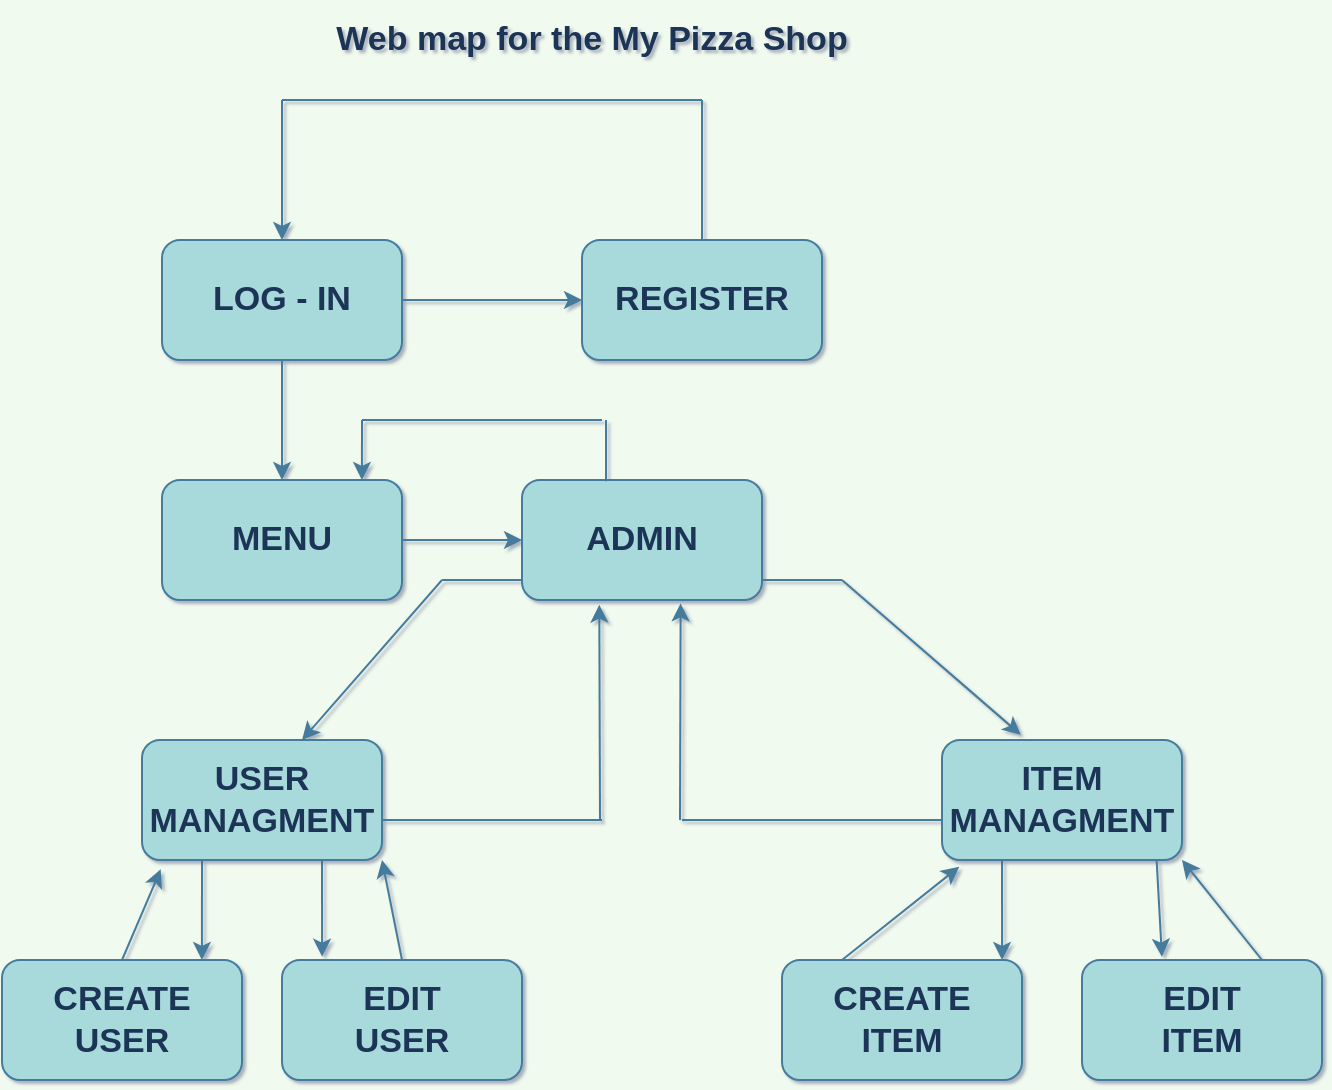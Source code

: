 <mxfile version="20.6.0" type="device"><diagram id="d_MOkJdXia1Boe2LQMsu" name="Page-1"><mxGraphModel dx="782" dy="482" grid="1" gridSize="10" guides="1" tooltips="1" connect="1" arrows="1" fold="1" page="1" pageScale="1" pageWidth="850" pageHeight="1100" background="#F1FAEE" math="0" shadow="1"><root><mxCell id="0"/><mxCell id="1" parent="0"/><mxCell id="uDIudzMSYogrwxHzxCV7-1" value="&lt;span style=&quot;font-size: 17px;&quot;&gt;&lt;b&gt;LOG - IN&lt;/b&gt;&lt;/span&gt;" style="rounded=1;whiteSpace=wrap;html=1;fillColor=#A8DADC;strokeColor=#457B9D;fontColor=#1D3557;" parent="1" vertex="1"><mxGeometry x="100" y="150" width="120" height="60" as="geometry"/></mxCell><mxCell id="uDIudzMSYogrwxHzxCV7-2" value="&lt;font style=&quot;font-size: 17px;&quot;&gt;&lt;b&gt;Web map for the My Pizza Shop&lt;/b&gt;&lt;/font&gt;" style="text;html=1;strokeColor=none;fillColor=none;align=center;verticalAlign=middle;whiteSpace=wrap;rounded=1;fontColor=#1D3557;" parent="1" vertex="1"><mxGeometry x="120" y="30" width="390" height="40" as="geometry"/></mxCell><mxCell id="uDIudzMSYogrwxHzxCV7-3" value="REGISTER" style="rounded=1;whiteSpace=wrap;html=1;fontSize=17;fillColor=#A8DADC;strokeColor=#457B9D;fontStyle=1;fontColor=#1D3557;" parent="1" vertex="1"><mxGeometry x="310" y="150" width="120" height="60" as="geometry"/></mxCell><mxCell id="uDIudzMSYogrwxHzxCV7-4" value="MENU" style="rounded=1;whiteSpace=wrap;html=1;fontSize=17;fillColor=#A8DADC;strokeColor=#457B9D;fontStyle=1;fontColor=#1D3557;" parent="1" vertex="1"><mxGeometry x="100" y="270" width="120" height="60" as="geometry"/></mxCell><mxCell id="uDIudzMSYogrwxHzxCV7-5" value="ADMIN" style="rounded=1;whiteSpace=wrap;html=1;fontSize=17;fillColor=#A8DADC;strokeColor=#457B9D;fontStyle=1;fontColor=#1D3557;" parent="1" vertex="1"><mxGeometry x="280" y="270" width="120" height="60" as="geometry"/></mxCell><mxCell id="uDIudzMSYogrwxHzxCV7-6" value="USER MANAGMENT" style="rounded=1;whiteSpace=wrap;html=1;fontSize=17;fillColor=#A8DADC;strokeColor=#457B9D;fontStyle=1;fontColor=#1D3557;" parent="1" vertex="1"><mxGeometry x="90" y="400" width="120" height="60" as="geometry"/></mxCell><mxCell id="uDIudzMSYogrwxHzxCV7-7" value="ITEM MANAGMENT" style="rounded=1;whiteSpace=wrap;html=1;fontSize=17;fillColor=#A8DADC;strokeColor=#457B9D;fontStyle=1;fontColor=#1D3557;" parent="1" vertex="1"><mxGeometry x="490" y="400" width="120" height="60" as="geometry"/></mxCell><mxCell id="uDIudzMSYogrwxHzxCV7-8" value="" style="endArrow=classic;html=1;rounded=1;fontSize=17;exitX=1;exitY=0.5;exitDx=0;exitDy=0;entryX=0;entryY=0.5;entryDx=0;entryDy=0;curved=1;labelBackgroundColor=#F1FAEE;strokeColor=#457B9D;fontColor=#1D3557;" parent="1" source="uDIudzMSYogrwxHzxCV7-1" target="uDIudzMSYogrwxHzxCV7-3" edge="1"><mxGeometry width="50" height="50" relative="1" as="geometry"><mxPoint x="380" y="240" as="sourcePoint"/><mxPoint x="430" y="190" as="targetPoint"/></mxGeometry></mxCell><mxCell id="uDIudzMSYogrwxHzxCV7-9" value="" style="endArrow=classic;html=1;rounded=1;fontSize=17;exitX=0.5;exitY=1;exitDx=0;exitDy=0;entryX=0.5;entryY=0;entryDx=0;entryDy=0;curved=1;labelBackgroundColor=#F1FAEE;strokeColor=#457B9D;fontColor=#1D3557;" parent="1" source="uDIudzMSYogrwxHzxCV7-1" target="uDIudzMSYogrwxHzxCV7-4" edge="1"><mxGeometry width="50" height="50" relative="1" as="geometry"><mxPoint x="380" y="240" as="sourcePoint"/><mxPoint x="430" y="190" as="targetPoint"/></mxGeometry></mxCell><mxCell id="uDIudzMSYogrwxHzxCV7-10" value="" style="endArrow=none;html=1;rounded=1;fontSize=17;exitX=0.5;exitY=0;exitDx=0;exitDy=0;curved=1;labelBackgroundColor=#F1FAEE;strokeColor=#457B9D;fontColor=#1D3557;" parent="1" source="uDIudzMSYogrwxHzxCV7-3" edge="1"><mxGeometry width="50" height="50" relative="1" as="geometry"><mxPoint x="380" y="240" as="sourcePoint"/><mxPoint x="370" y="80" as="targetPoint"/></mxGeometry></mxCell><mxCell id="uDIudzMSYogrwxHzxCV7-11" value="" style="endArrow=none;html=1;rounded=1;fontSize=17;curved=1;labelBackgroundColor=#F1FAEE;strokeColor=#457B9D;fontColor=#1D3557;" parent="1" edge="1"><mxGeometry width="50" height="50" relative="1" as="geometry"><mxPoint x="160" y="80" as="sourcePoint"/><mxPoint x="370" y="80" as="targetPoint"/></mxGeometry></mxCell><mxCell id="uDIudzMSYogrwxHzxCV7-12" value="" style="endArrow=classic;html=1;rounded=1;fontSize=17;entryX=0.5;entryY=0;entryDx=0;entryDy=0;curved=1;labelBackgroundColor=#F1FAEE;strokeColor=#457B9D;fontColor=#1D3557;" parent="1" target="uDIudzMSYogrwxHzxCV7-1" edge="1"><mxGeometry width="50" height="50" relative="1" as="geometry"><mxPoint x="160" y="80" as="sourcePoint"/><mxPoint x="430" y="190" as="targetPoint"/></mxGeometry></mxCell><mxCell id="uDIudzMSYogrwxHzxCV7-13" value="" style="endArrow=classic;html=1;rounded=1;fontSize=17;exitX=1;exitY=0.5;exitDx=0;exitDy=0;entryX=0;entryY=0.5;entryDx=0;entryDy=0;curved=1;labelBackgroundColor=#F1FAEE;strokeColor=#457B9D;fontColor=#1D3557;" parent="1" source="uDIudzMSYogrwxHzxCV7-4" target="uDIudzMSYogrwxHzxCV7-5" edge="1"><mxGeometry width="50" height="50" relative="1" as="geometry"><mxPoint x="380" y="330" as="sourcePoint"/><mxPoint x="430" y="280" as="targetPoint"/></mxGeometry></mxCell><mxCell id="uDIudzMSYogrwxHzxCV7-15" value="" style="endArrow=classic;html=1;rounded=1;fontSize=17;entryX=0.328;entryY=-0.044;entryDx=0;entryDy=0;entryPerimeter=0;curved=1;labelBackgroundColor=#F1FAEE;strokeColor=#457B9D;fontColor=#1D3557;" parent="1" target="uDIudzMSYogrwxHzxCV7-7" edge="1"><mxGeometry width="50" height="50" relative="1" as="geometry"><mxPoint x="440" y="320" as="sourcePoint"/><mxPoint x="440" y="370" as="targetPoint"/></mxGeometry></mxCell><mxCell id="uDIudzMSYogrwxHzxCV7-16" value="" style="endArrow=none;html=1;rounded=1;fontSize=17;curved=1;labelBackgroundColor=#F1FAEE;strokeColor=#457B9D;fontColor=#1D3557;" parent="1" edge="1"><mxGeometry width="50" height="50" relative="1" as="geometry"><mxPoint x="400" y="320" as="sourcePoint"/><mxPoint x="440" y="320" as="targetPoint"/></mxGeometry></mxCell><mxCell id="uDIudzMSYogrwxHzxCV7-17" value="" style="endArrow=classic;html=1;rounded=1;fontSize=17;entryX=0.667;entryY=0;entryDx=0;entryDy=0;entryPerimeter=0;curved=1;labelBackgroundColor=#F1FAEE;strokeColor=#457B9D;fontColor=#1D3557;" parent="1" target="uDIudzMSYogrwxHzxCV7-6" edge="1"><mxGeometry width="50" height="50" relative="1" as="geometry"><mxPoint x="240" y="320" as="sourcePoint"/><mxPoint x="250" y="370" as="targetPoint"/></mxGeometry></mxCell><mxCell id="uDIudzMSYogrwxHzxCV7-18" value="" style="endArrow=none;html=1;rounded=1;fontSize=17;curved=1;labelBackgroundColor=#F1FAEE;strokeColor=#457B9D;fontColor=#1D3557;" parent="1" edge="1"><mxGeometry width="50" height="50" relative="1" as="geometry"><mxPoint x="240" y="320" as="sourcePoint"/><mxPoint x="280" y="320" as="targetPoint"/></mxGeometry></mxCell><mxCell id="uDIudzMSYogrwxHzxCV7-20" value="" style="endArrow=none;html=1;rounded=1;fontSize=17;exitX=0.35;exitY=0.011;exitDx=0;exitDy=0;exitPerimeter=0;curved=1;labelBackgroundColor=#F1FAEE;strokeColor=#457B9D;fontColor=#1D3557;" parent="1" source="uDIudzMSYogrwxHzxCV7-5" edge="1"><mxGeometry width="50" height="50" relative="1" as="geometry"><mxPoint x="380" y="310" as="sourcePoint"/><mxPoint x="322" y="240" as="targetPoint"/></mxGeometry></mxCell><mxCell id="uDIudzMSYogrwxHzxCV7-21" value="" style="endArrow=none;html=1;rounded=1;fontSize=17;curved=1;labelBackgroundColor=#F1FAEE;strokeColor=#457B9D;fontColor=#1D3557;" parent="1" edge="1"><mxGeometry width="50" height="50" relative="1" as="geometry"><mxPoint x="200" y="240" as="sourcePoint"/><mxPoint x="320" y="240" as="targetPoint"/></mxGeometry></mxCell><mxCell id="uDIudzMSYogrwxHzxCV7-22" value="" style="endArrow=classic;html=1;rounded=1;fontSize=17;entryX=0.833;entryY=0;entryDx=0;entryDy=0;entryPerimeter=0;curved=1;labelBackgroundColor=#F1FAEE;strokeColor=#457B9D;fontColor=#1D3557;" parent="1" target="uDIudzMSYogrwxHzxCV7-4" edge="1"><mxGeometry width="50" height="50" relative="1" as="geometry"><mxPoint x="200" y="240" as="sourcePoint"/><mxPoint x="430" y="260" as="targetPoint"/></mxGeometry></mxCell><mxCell id="uDIudzMSYogrwxHzxCV7-24" value="" style="endArrow=classic;html=1;rounded=1;fontSize=17;entryX=0.322;entryY=1.039;entryDx=0;entryDy=0;entryPerimeter=0;curved=1;labelBackgroundColor=#F1FAEE;strokeColor=#457B9D;fontColor=#1D3557;" parent="1" target="uDIudzMSYogrwxHzxCV7-5" edge="1"><mxGeometry width="50" height="50" relative="1" as="geometry"><mxPoint x="319" y="440" as="sourcePoint"/><mxPoint x="420" y="290" as="targetPoint"/></mxGeometry></mxCell><mxCell id="uDIudzMSYogrwxHzxCV7-25" value="" style="endArrow=none;html=1;rounded=1;fontSize=17;curved=1;labelBackgroundColor=#F1FAEE;strokeColor=#457B9D;fontColor=#1D3557;" parent="1" edge="1"><mxGeometry width="50" height="50" relative="1" as="geometry"><mxPoint x="360" y="440" as="sourcePoint"/><mxPoint x="490" y="440" as="targetPoint"/></mxGeometry></mxCell><mxCell id="uDIudzMSYogrwxHzxCV7-26" value="" style="endArrow=classic;html=1;rounded=1;fontSize=17;entryX=0.661;entryY=1.028;entryDx=0;entryDy=0;entryPerimeter=0;curved=1;labelBackgroundColor=#F1FAEE;strokeColor=#457B9D;fontColor=#1D3557;" parent="1" target="uDIudzMSYogrwxHzxCV7-5" edge="1"><mxGeometry width="50" height="50" relative="1" as="geometry"><mxPoint x="359" y="440" as="sourcePoint"/><mxPoint x="420" y="290" as="targetPoint"/></mxGeometry></mxCell><mxCell id="uDIudzMSYogrwxHzxCV7-27" value="" style="endArrow=none;html=1;rounded=1;fontSize=17;curved=1;labelBackgroundColor=#F1FAEE;strokeColor=#457B9D;fontColor=#1D3557;" parent="1" edge="1"><mxGeometry width="50" height="50" relative="1" as="geometry"><mxPoint x="210" y="440" as="sourcePoint"/><mxPoint x="320" y="440" as="targetPoint"/></mxGeometry></mxCell><mxCell id="uDIudzMSYogrwxHzxCV7-28" value="CREATE&lt;br&gt;USER" style="rounded=1;whiteSpace=wrap;html=1;fontSize=17;fillColor=#A8DADC;strokeColor=#457B9D;fontStyle=1;fontColor=#1D3557;" parent="1" vertex="1"><mxGeometry x="20" y="510" width="120" height="60" as="geometry"/></mxCell><mxCell id="uDIudzMSYogrwxHzxCV7-29" value="EDIT&lt;br&gt;USER" style="rounded=1;whiteSpace=wrap;html=1;fontSize=17;fillColor=#A8DADC;strokeColor=#457B9D;fontStyle=1;fontColor=#1D3557;" parent="1" vertex="1"><mxGeometry x="160" y="510" width="120" height="60" as="geometry"/></mxCell><mxCell id="uDIudzMSYogrwxHzxCV7-30" value="CREATE&lt;br&gt;ITEM" style="rounded=1;whiteSpace=wrap;html=1;fontSize=17;fillColor=#A8DADC;strokeColor=#457B9D;fontStyle=1;fontColor=#1D3557;" parent="1" vertex="1"><mxGeometry x="410" y="510" width="120" height="60" as="geometry"/></mxCell><mxCell id="uDIudzMSYogrwxHzxCV7-31" value="EDIT&lt;br&gt;ITEM" style="rounded=1;whiteSpace=wrap;html=1;fontSize=17;fillColor=#A8DADC;strokeColor=#457B9D;fontStyle=1;fontColor=#1D3557;" parent="1" vertex="1"><mxGeometry x="560" y="510" width="120" height="60" as="geometry"/></mxCell><mxCell id="uDIudzMSYogrwxHzxCV7-32" value="" style="endArrow=classic;html=1;rounded=0;strokeColor=#457B9D;fontColor=#1D3557;fillColor=#A8DADC;exitX=0.25;exitY=1;exitDx=0;exitDy=0;entryX=0.833;entryY=0;entryDx=0;entryDy=0;entryPerimeter=0;labelBackgroundColor=#F1FAEE;" parent="1" source="uDIudzMSYogrwxHzxCV7-6" target="uDIudzMSYogrwxHzxCV7-28" edge="1"><mxGeometry width="50" height="50" relative="1" as="geometry"><mxPoint x="300" y="500" as="sourcePoint"/><mxPoint x="350" y="450" as="targetPoint"/></mxGeometry></mxCell><mxCell id="uDIudzMSYogrwxHzxCV7-33" value="" style="endArrow=classic;html=1;rounded=0;strokeColor=#457B9D;fontColor=#1D3557;fillColor=#A8DADC;exitX=0.75;exitY=1;exitDx=0;exitDy=0;entryX=0.167;entryY=-0.028;entryDx=0;entryDy=0;entryPerimeter=0;labelBackgroundColor=#F1FAEE;" parent="1" source="uDIudzMSYogrwxHzxCV7-6" target="uDIudzMSYogrwxHzxCV7-29" edge="1"><mxGeometry width="50" height="50" relative="1" as="geometry"><mxPoint x="300" y="500" as="sourcePoint"/><mxPoint x="350" y="450" as="targetPoint"/></mxGeometry></mxCell><mxCell id="uDIudzMSYogrwxHzxCV7-34" value="" style="endArrow=classic;html=1;rounded=0;strokeColor=#457B9D;fontColor=#1D3557;fillColor=#A8DADC;exitX=0.25;exitY=1;exitDx=0;exitDy=0;entryX=0.917;entryY=0;entryDx=0;entryDy=0;entryPerimeter=0;labelBackgroundColor=#F1FAEE;" parent="1" source="uDIudzMSYogrwxHzxCV7-7" target="uDIudzMSYogrwxHzxCV7-30" edge="1"><mxGeometry width="50" height="50" relative="1" as="geometry"><mxPoint x="300" y="500" as="sourcePoint"/><mxPoint x="360" y="550" as="targetPoint"/></mxGeometry></mxCell><mxCell id="uDIudzMSYogrwxHzxCV7-35" value="" style="endArrow=classic;html=1;rounded=0;strokeColor=#457B9D;fontColor=#1D3557;fillColor=#A8DADC;exitX=0.894;exitY=0.994;exitDx=0;exitDy=0;exitPerimeter=0;entryX=0.333;entryY=-0.028;entryDx=0;entryDy=0;entryPerimeter=0;labelBackgroundColor=#F1FAEE;" parent="1" source="uDIudzMSYogrwxHzxCV7-7" target="uDIudzMSYogrwxHzxCV7-31" edge="1"><mxGeometry width="50" height="50" relative="1" as="geometry"><mxPoint x="640" y="490" as="sourcePoint"/><mxPoint x="590" y="500" as="targetPoint"/></mxGeometry></mxCell><mxCell id="__HsUNmS7KNbohFPzGZV-3" value="" style="endArrow=classic;html=1;rounded=0;exitX=0.5;exitY=0;exitDx=0;exitDy=0;entryX=0.078;entryY=1.078;entryDx=0;entryDy=0;entryPerimeter=0;labelBackgroundColor=#F1FAEE;strokeColor=#457B9D;fontColor=#1D3557;" edge="1" parent="1" source="uDIudzMSYogrwxHzxCV7-28" target="uDIudzMSYogrwxHzxCV7-6"><mxGeometry width="50" height="50" relative="1" as="geometry"><mxPoint x="370" y="630" as="sourcePoint"/><mxPoint x="420" y="580" as="targetPoint"/></mxGeometry></mxCell><mxCell id="__HsUNmS7KNbohFPzGZV-4" value="" style="endArrow=classic;html=1;rounded=0;exitX=0.5;exitY=0;exitDx=0;exitDy=0;entryX=1;entryY=1;entryDx=0;entryDy=0;labelBackgroundColor=#F1FAEE;strokeColor=#457B9D;fontColor=#1D3557;" edge="1" parent="1" source="uDIudzMSYogrwxHzxCV7-29" target="uDIudzMSYogrwxHzxCV7-6"><mxGeometry width="50" height="50" relative="1" as="geometry"><mxPoint x="370" y="630" as="sourcePoint"/><mxPoint x="420" y="580" as="targetPoint"/></mxGeometry></mxCell><mxCell id="__HsUNmS7KNbohFPzGZV-5" value="" style="endArrow=classic;html=1;rounded=0;exitX=0.25;exitY=0;exitDx=0;exitDy=0;entryX=0.072;entryY=1.056;entryDx=0;entryDy=0;entryPerimeter=0;labelBackgroundColor=#F1FAEE;strokeColor=#457B9D;fontColor=#1D3557;" edge="1" parent="1" source="uDIudzMSYogrwxHzxCV7-30" target="uDIudzMSYogrwxHzxCV7-7"><mxGeometry width="50" height="50" relative="1" as="geometry"><mxPoint x="370" y="630" as="sourcePoint"/><mxPoint x="420" y="580" as="targetPoint"/></mxGeometry></mxCell><mxCell id="__HsUNmS7KNbohFPzGZV-6" value="" style="endArrow=classic;html=1;rounded=0;entryX=1;entryY=1;entryDx=0;entryDy=0;exitX=0.75;exitY=0;exitDx=0;exitDy=0;labelBackgroundColor=#F1FAEE;strokeColor=#457B9D;fontColor=#1D3557;" edge="1" parent="1" source="uDIudzMSYogrwxHzxCV7-31" target="uDIudzMSYogrwxHzxCV7-7"><mxGeometry width="50" height="50" relative="1" as="geometry"><mxPoint x="630" y="620" as="sourcePoint"/><mxPoint x="420" y="580" as="targetPoint"/></mxGeometry></mxCell></root></mxGraphModel></diagram></mxfile>